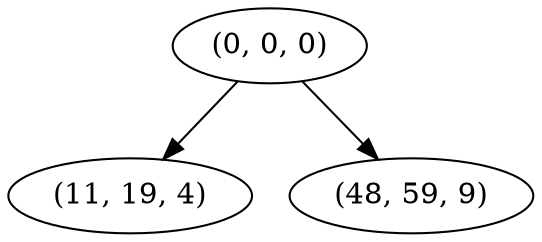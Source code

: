 digraph tree {
    "(0, 0, 0)";
    "(11, 19, 4)";
    "(48, 59, 9)";
    "(0, 0, 0)" -> "(11, 19, 4)";
    "(0, 0, 0)" -> "(48, 59, 9)";
}
